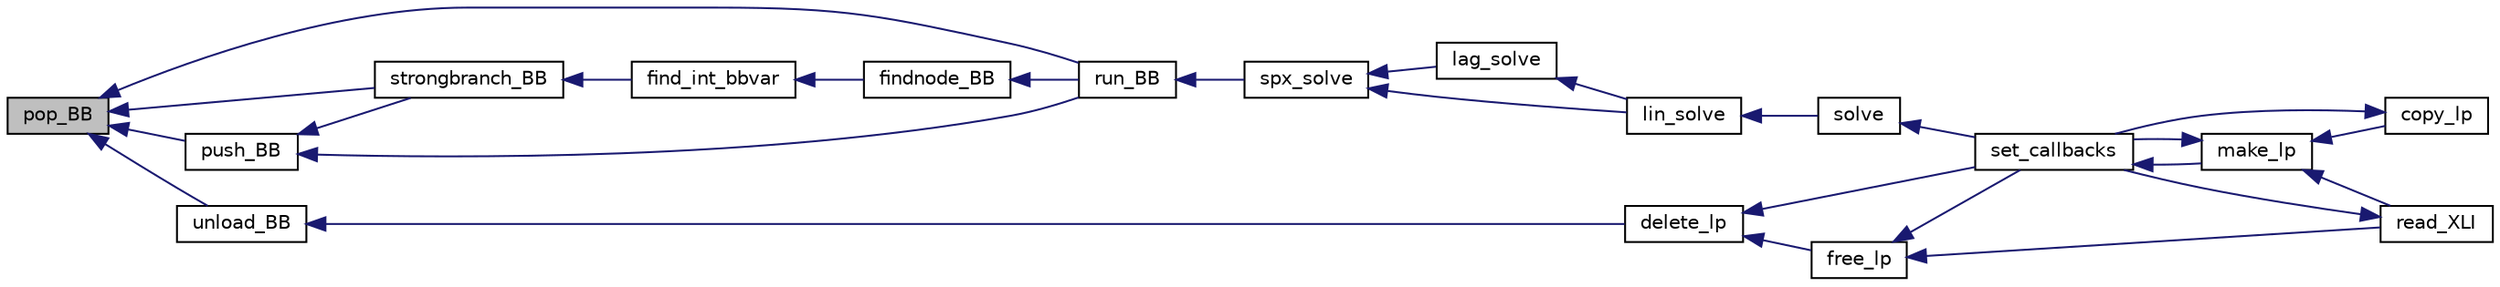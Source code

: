 digraph "pop_BB"
{
  edge [fontname="Helvetica",fontsize="10",labelfontname="Helvetica",labelfontsize="10"];
  node [fontname="Helvetica",fontsize="10",shape=record];
  rankdir="LR";
  Node548 [label="pop_BB",height=0.2,width=0.4,color="black", fillcolor="grey75", style="filled", fontcolor="black"];
  Node548 -> Node549 [dir="back",color="midnightblue",fontsize="10",style="solid",fontname="Helvetica"];
  Node549 [label="unload_BB",height=0.2,width=0.4,color="black", fillcolor="white", style="filled",URL="$df/df7/lp__lib_8h.html#a7f4e2ea06956065e514cd0902830dc99"];
  Node549 -> Node550 [dir="back",color="midnightblue",fontsize="10",style="solid",fontname="Helvetica"];
  Node550 [label="delete_lp",height=0.2,width=0.4,color="black", fillcolor="white", style="filled",URL="$df/df7/lp__lib_8h.html#af9cd97825f0cd436b3c3fc3bdf1c82b8"];
  Node550 -> Node551 [dir="back",color="midnightblue",fontsize="10",style="solid",fontname="Helvetica"];
  Node551 [label="free_lp",height=0.2,width=0.4,color="black", fillcolor="white", style="filled",URL="$df/df7/lp__lib_8h.html#a8ea5effebbfa9ce4844bb713471a7aa1"];
  Node551 -> Node552 [dir="back",color="midnightblue",fontsize="10",style="solid",fontname="Helvetica"];
  Node552 [label="set_callbacks",height=0.2,width=0.4,color="black", fillcolor="white", style="filled",URL="$df/df7/lp__lib_8h.html#a929e8acb9704f61e16927c915c15cd07"];
  Node552 -> Node553 [dir="back",color="midnightblue",fontsize="10",style="solid",fontname="Helvetica"];
  Node553 [label="make_lp",height=0.2,width=0.4,color="black", fillcolor="white", style="filled",URL="$df/df7/lp__lib_8h.html#a68a0333d84dd944f67e2a0ec72e346a9"];
  Node553 -> Node554 [dir="back",color="midnightblue",fontsize="10",style="solid",fontname="Helvetica"];
  Node554 [label="copy_lp",height=0.2,width=0.4,color="black", fillcolor="white", style="filled",URL="$df/df7/lp__lib_8h.html#aca83ecdbc200b414db491306f3070ae9"];
  Node554 -> Node552 [dir="back",color="midnightblue",fontsize="10",style="solid",fontname="Helvetica"];
  Node553 -> Node552 [dir="back",color="midnightblue",fontsize="10",style="solid",fontname="Helvetica"];
  Node553 -> Node555 [dir="back",color="midnightblue",fontsize="10",style="solid",fontname="Helvetica"];
  Node555 [label="read_XLI",height=0.2,width=0.4,color="black", fillcolor="white", style="filled",URL="$df/df7/lp__lib_8h.html#a351dd803960ab0dae2b39f2c65d3a58d"];
  Node555 -> Node552 [dir="back",color="midnightblue",fontsize="10",style="solid",fontname="Helvetica"];
  Node551 -> Node555 [dir="back",color="midnightblue",fontsize="10",style="solid",fontname="Helvetica"];
  Node550 -> Node552 [dir="back",color="midnightblue",fontsize="10",style="solid",fontname="Helvetica"];
  Node548 -> Node556 [dir="back",color="midnightblue",fontsize="10",style="solid",fontname="Helvetica"];
  Node556 [label="push_BB",height=0.2,width=0.4,color="black", fillcolor="white", style="filled",URL="$d1/dbf/lp__mipbb_8h.html#a29fef70f6e599c3d0961c052d6a780df"];
  Node556 -> Node557 [dir="back",color="midnightblue",fontsize="10",style="solid",fontname="Helvetica"];
  Node557 [label="strongbranch_BB",height=0.2,width=0.4,color="black", fillcolor="white", style="filled",URL="$d1/dbf/lp__mipbb_8h.html#a14912803f02db21c25829df065202762"];
  Node557 -> Node558 [dir="back",color="midnightblue",fontsize="10",style="solid",fontname="Helvetica"];
  Node558 [label="find_int_bbvar",height=0.2,width=0.4,color="black", fillcolor="white", style="filled",URL="$df/df7/lp__lib_8h.html#ad6104a5cc6ae29cc1dd1327d8d36047e"];
  Node558 -> Node559 [dir="back",color="midnightblue",fontsize="10",style="solid",fontname="Helvetica"];
  Node559 [label="findnode_BB",height=0.2,width=0.4,color="black", fillcolor="white", style="filled",URL="$d1/dbf/lp__mipbb_8h.html#ad9c2614a833a1e0ab7f4425068752663"];
  Node559 -> Node560 [dir="back",color="midnightblue",fontsize="10",style="solid",fontname="Helvetica"];
  Node560 [label="run_BB",height=0.2,width=0.4,color="black", fillcolor="white", style="filled",URL="$d1/dbf/lp__mipbb_8h.html#a1d8d97b4f4f35f07e6b798f07a62e527"];
  Node560 -> Node561 [dir="back",color="midnightblue",fontsize="10",style="solid",fontname="Helvetica"];
  Node561 [label="spx_solve",height=0.2,width=0.4,color="black", fillcolor="white", style="filled",URL="$d1/d0a/lp__simplex_8h.html#a3effc8b68c1fb21095e7324d83d0dbf7"];
  Node561 -> Node562 [dir="back",color="midnightblue",fontsize="10",style="solid",fontname="Helvetica"];
  Node562 [label="lag_solve",height=0.2,width=0.4,color="black", fillcolor="white", style="filled",URL="$d1/d0a/lp__simplex_8h.html#a320e9e82c06466267a7cb7844c7767b8"];
  Node562 -> Node563 [dir="back",color="midnightblue",fontsize="10",style="solid",fontname="Helvetica"];
  Node563 [label="lin_solve",height=0.2,width=0.4,color="black", fillcolor="white", style="filled",URL="$d1/d0a/lp__simplex_8h.html#a794b0beb471eb7ece9a694717b65b947"];
  Node563 -> Node564 [dir="back",color="midnightblue",fontsize="10",style="solid",fontname="Helvetica"];
  Node564 [label="solve",height=0.2,width=0.4,color="black", fillcolor="white", style="filled",URL="$df/df7/lp__lib_8h.html#a0f4da3a192397e77e6fe92704d4fad3f"];
  Node564 -> Node552 [dir="back",color="midnightblue",fontsize="10",style="solid",fontname="Helvetica"];
  Node561 -> Node563 [dir="back",color="midnightblue",fontsize="10",style="solid",fontname="Helvetica"];
  Node556 -> Node560 [dir="back",color="midnightblue",fontsize="10",style="solid",fontname="Helvetica"];
  Node548 -> Node557 [dir="back",color="midnightblue",fontsize="10",style="solid",fontname="Helvetica"];
  Node548 -> Node560 [dir="back",color="midnightblue",fontsize="10",style="solid",fontname="Helvetica"];
}
